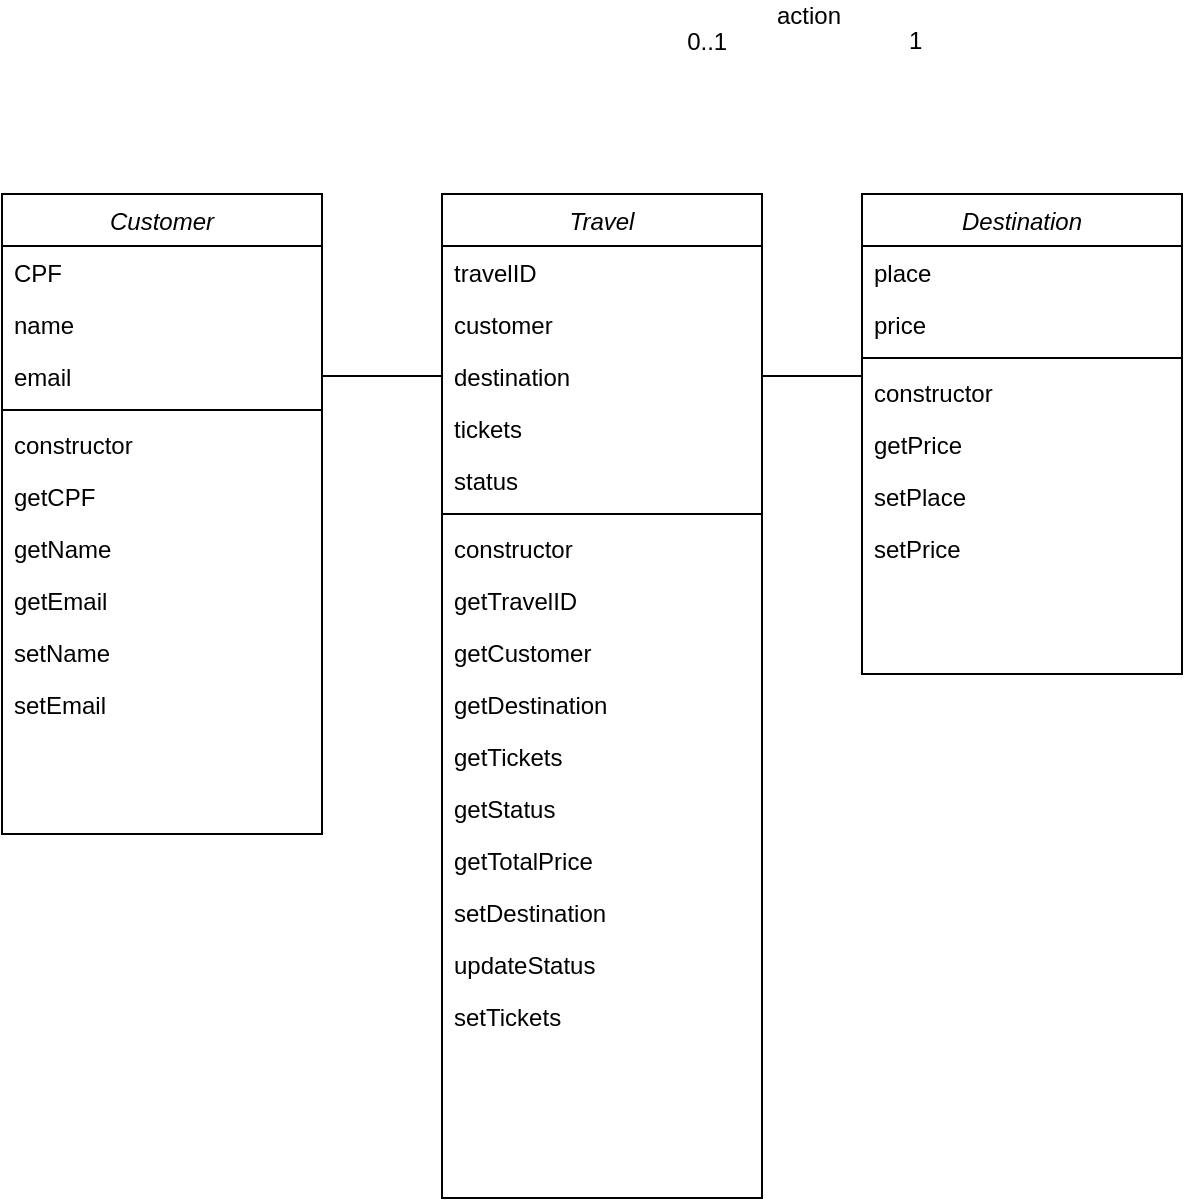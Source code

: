<mxfile version="15.5.9" type="device"><diagram id="C5RBs43oDa-KdzZeNtuy" name="Page-1"><mxGraphModel dx="793" dy="1544" grid="1" gridSize="10" guides="1" tooltips="1" connect="1" arrows="1" fold="1" page="1" pageScale="1" pageWidth="827" pageHeight="1169" math="0" shadow="0"><root><mxCell id="WIyWlLk6GJQsqaUBKTNV-0"/><mxCell id="WIyWlLk6GJQsqaUBKTNV-1" parent="WIyWlLk6GJQsqaUBKTNV-0"/><mxCell id="fQev1PLd3uSLh4j0kG_d-0" value="Customer" style="swimlane;fontStyle=2;align=center;verticalAlign=top;childLayout=stackLayout;horizontal=1;startSize=26;horizontalStack=0;resizeParent=1;resizeLast=0;collapsible=1;marginBottom=0;rounded=0;shadow=0;strokeWidth=1;" vertex="1" parent="WIyWlLk6GJQsqaUBKTNV-1"><mxGeometry y="-150" width="160" height="320" as="geometry"><mxRectangle x="230" y="140" width="160" height="26" as="alternateBounds"/></mxGeometry></mxCell><mxCell id="fQev1PLd3uSLh4j0kG_d-2" value="CPF" style="text;align=left;verticalAlign=top;spacingLeft=4;spacingRight=4;overflow=hidden;rotatable=0;points=[[0,0.5],[1,0.5]];portConstraint=eastwest;rounded=0;shadow=0;html=0;" vertex="1" parent="fQev1PLd3uSLh4j0kG_d-0"><mxGeometry y="26" width="160" height="26" as="geometry"/></mxCell><mxCell id="fQev1PLd3uSLh4j0kG_d-1" value="name" style="text;align=left;verticalAlign=top;spacingLeft=4;spacingRight=4;overflow=hidden;rotatable=0;points=[[0,0.5],[1,0.5]];portConstraint=eastwest;" vertex="1" parent="fQev1PLd3uSLh4j0kG_d-0"><mxGeometry y="52" width="160" height="26" as="geometry"/></mxCell><mxCell id="fQev1PLd3uSLh4j0kG_d-6" value="email" style="text;align=left;verticalAlign=top;spacingLeft=4;spacingRight=4;overflow=hidden;rotatable=0;points=[[0,0.5],[1,0.5]];portConstraint=eastwest;rounded=0;shadow=0;html=0;" vertex="1" parent="fQev1PLd3uSLh4j0kG_d-0"><mxGeometry y="78" width="160" height="26" as="geometry"/></mxCell><mxCell id="fQev1PLd3uSLh4j0kG_d-4" value="" style="line;html=1;strokeWidth=1;align=left;verticalAlign=middle;spacingTop=-1;spacingLeft=3;spacingRight=3;rotatable=0;labelPosition=right;points=[];portConstraint=eastwest;" vertex="1" parent="fQev1PLd3uSLh4j0kG_d-0"><mxGeometry y="104" width="160" height="8" as="geometry"/></mxCell><mxCell id="fQev1PLd3uSLh4j0kG_d-7" value="constructor" style="text;align=left;verticalAlign=top;spacingLeft=4;spacingRight=4;overflow=hidden;rotatable=0;points=[[0,0.5],[1,0.5]];portConstraint=eastwest;" vertex="1" parent="fQev1PLd3uSLh4j0kG_d-0"><mxGeometry y="112" width="160" height="26" as="geometry"/></mxCell><mxCell id="fQev1PLd3uSLh4j0kG_d-5" value="getCPF" style="text;align=left;verticalAlign=top;spacingLeft=4;spacingRight=4;overflow=hidden;rotatable=0;points=[[0,0.5],[1,0.5]];portConstraint=eastwest;" vertex="1" parent="fQev1PLd3uSLh4j0kG_d-0"><mxGeometry y="138" width="160" height="26" as="geometry"/></mxCell><mxCell id="fQev1PLd3uSLh4j0kG_d-46" value="getName" style="text;align=left;verticalAlign=top;spacingLeft=4;spacingRight=4;overflow=hidden;rotatable=0;points=[[0,0.5],[1,0.5]];portConstraint=eastwest;" vertex="1" parent="fQev1PLd3uSLh4j0kG_d-0"><mxGeometry y="164" width="160" height="26" as="geometry"/></mxCell><mxCell id="fQev1PLd3uSLh4j0kG_d-47" value="getEmail" style="text;align=left;verticalAlign=top;spacingLeft=4;spacingRight=4;overflow=hidden;rotatable=0;points=[[0,0.5],[1,0.5]];portConstraint=eastwest;" vertex="1" parent="fQev1PLd3uSLh4j0kG_d-0"><mxGeometry y="190" width="160" height="26" as="geometry"/></mxCell><mxCell id="fQev1PLd3uSLh4j0kG_d-48" value="setName" style="text;align=left;verticalAlign=top;spacingLeft=4;spacingRight=4;overflow=hidden;rotatable=0;points=[[0,0.5],[1,0.5]];portConstraint=eastwest;" vertex="1" parent="fQev1PLd3uSLh4j0kG_d-0"><mxGeometry y="216" width="160" height="26" as="geometry"/></mxCell><mxCell id="fQev1PLd3uSLh4j0kG_d-49" value="setEmail" style="text;align=left;verticalAlign=top;spacingLeft=4;spacingRight=4;overflow=hidden;rotatable=0;points=[[0,0.5],[1,0.5]];portConstraint=eastwest;" vertex="1" parent="fQev1PLd3uSLh4j0kG_d-0"><mxGeometry y="242" width="160" height="26" as="geometry"/></mxCell><mxCell id="fQev1PLd3uSLh4j0kG_d-8" value="Destination" style="swimlane;fontStyle=2;align=center;verticalAlign=top;childLayout=stackLayout;horizontal=1;startSize=26;horizontalStack=0;resizeParent=1;resizeLast=0;collapsible=1;marginBottom=0;rounded=0;shadow=0;strokeWidth=1;" vertex="1" parent="WIyWlLk6GJQsqaUBKTNV-1"><mxGeometry x="430" y="-150" width="160" height="240" as="geometry"><mxRectangle x="430" y="-150" width="160" height="26" as="alternateBounds"/></mxGeometry></mxCell><mxCell id="fQev1PLd3uSLh4j0kG_d-9" value="place" style="text;align=left;verticalAlign=top;spacingLeft=4;spacingRight=4;overflow=hidden;rotatable=0;points=[[0,0.5],[1,0.5]];portConstraint=eastwest;" vertex="1" parent="fQev1PLd3uSLh4j0kG_d-8"><mxGeometry y="26" width="160" height="26" as="geometry"/></mxCell><mxCell id="fQev1PLd3uSLh4j0kG_d-10" value="price" style="text;align=left;verticalAlign=top;spacingLeft=4;spacingRight=4;overflow=hidden;rotatable=0;points=[[0,0.5],[1,0.5]];portConstraint=eastwest;rounded=0;shadow=0;html=0;" vertex="1" parent="fQev1PLd3uSLh4j0kG_d-8"><mxGeometry y="52" width="160" height="26" as="geometry"/></mxCell><mxCell id="fQev1PLd3uSLh4j0kG_d-13" value="" style="line;html=1;strokeWidth=1;align=left;verticalAlign=middle;spacingTop=-1;spacingLeft=3;spacingRight=3;rotatable=0;labelPosition=right;points=[];portConstraint=eastwest;" vertex="1" parent="fQev1PLd3uSLh4j0kG_d-8"><mxGeometry y="78" width="160" height="8" as="geometry"/></mxCell><mxCell id="fQev1PLd3uSLh4j0kG_d-14" value="constructor" style="text;align=left;verticalAlign=top;spacingLeft=4;spacingRight=4;overflow=hidden;rotatable=0;points=[[0,0.5],[1,0.5]];portConstraint=eastwest;" vertex="1" parent="fQev1PLd3uSLh4j0kG_d-8"><mxGeometry y="86" width="160" height="26" as="geometry"/></mxCell><mxCell id="fQev1PLd3uSLh4j0kG_d-15" value="getPrice" style="text;align=left;verticalAlign=top;spacingLeft=4;spacingRight=4;overflow=hidden;rotatable=0;points=[[0,0.5],[1,0.5]];portConstraint=eastwest;" vertex="1" parent="fQev1PLd3uSLh4j0kG_d-8"><mxGeometry y="112" width="160" height="26" as="geometry"/></mxCell><mxCell id="fQev1PLd3uSLh4j0kG_d-77" value="setPlace" style="text;align=left;verticalAlign=top;spacingLeft=4;spacingRight=4;overflow=hidden;rotatable=0;points=[[0,0.5],[1,0.5]];portConstraint=eastwest;" vertex="1" parent="fQev1PLd3uSLh4j0kG_d-8"><mxGeometry y="138" width="160" height="26" as="geometry"/></mxCell><mxCell id="fQev1PLd3uSLh4j0kG_d-59" value="setPrice" style="text;align=left;verticalAlign=top;spacingLeft=4;spacingRight=4;overflow=hidden;rotatable=0;points=[[0,0.5],[1,0.5]];portConstraint=eastwest;" vertex="1" parent="fQev1PLd3uSLh4j0kG_d-8"><mxGeometry y="164" width="160" height="26" as="geometry"/></mxCell><mxCell id="fQev1PLd3uSLh4j0kG_d-16" value="Travel" style="swimlane;fontStyle=2;align=center;verticalAlign=top;childLayout=stackLayout;horizontal=1;startSize=26;horizontalStack=0;resizeParent=1;resizeLast=0;collapsible=1;marginBottom=0;rounded=0;shadow=0;strokeWidth=1;" vertex="1" parent="WIyWlLk6GJQsqaUBKTNV-1"><mxGeometry x="220" y="-150" width="160" height="502" as="geometry"><mxRectangle x="230" y="140" width="160" height="26" as="alternateBounds"/></mxGeometry></mxCell><mxCell id="fQev1PLd3uSLh4j0kG_d-55" value="travelID" style="text;align=left;verticalAlign=top;spacingLeft=4;spacingRight=4;overflow=hidden;rotatable=0;points=[[0,0.5],[1,0.5]];portConstraint=eastwest;rounded=0;shadow=0;html=0;" vertex="1" parent="fQev1PLd3uSLh4j0kG_d-16"><mxGeometry y="26" width="160" height="26" as="geometry"/></mxCell><mxCell id="fQev1PLd3uSLh4j0kG_d-19" value="customer" style="text;align=left;verticalAlign=top;spacingLeft=4;spacingRight=4;overflow=hidden;rotatable=0;points=[[0,0.5],[1,0.5]];portConstraint=eastwest;rounded=0;shadow=0;html=0;" vertex="1" parent="fQev1PLd3uSLh4j0kG_d-16"><mxGeometry y="52" width="160" height="26" as="geometry"/></mxCell><mxCell id="fQev1PLd3uSLh4j0kG_d-40" value="destination" style="text;align=left;verticalAlign=top;spacingLeft=4;spacingRight=4;overflow=hidden;rotatable=0;points=[[0,0.5],[1,0.5]];portConstraint=eastwest;rounded=0;shadow=0;html=0;" vertex="1" parent="fQev1PLd3uSLh4j0kG_d-16"><mxGeometry y="78" width="160" height="26" as="geometry"/></mxCell><mxCell id="fQev1PLd3uSLh4j0kG_d-41" value="tickets" style="text;align=left;verticalAlign=top;spacingLeft=4;spacingRight=4;overflow=hidden;rotatable=0;points=[[0,0.5],[1,0.5]];portConstraint=eastwest;rounded=0;shadow=0;html=0;" vertex="1" parent="fQev1PLd3uSLh4j0kG_d-16"><mxGeometry y="104" width="160" height="26" as="geometry"/></mxCell><mxCell id="fQev1PLd3uSLh4j0kG_d-54" value="status" style="text;align=left;verticalAlign=top;spacingLeft=4;spacingRight=4;overflow=hidden;rotatable=0;points=[[0,0.5],[1,0.5]];portConstraint=eastwest;rounded=0;shadow=0;html=0;" vertex="1" parent="fQev1PLd3uSLh4j0kG_d-16"><mxGeometry y="130" width="160" height="26" as="geometry"/></mxCell><mxCell id="fQev1PLd3uSLh4j0kG_d-20" value="" style="line;html=1;strokeWidth=1;align=left;verticalAlign=middle;spacingTop=-1;spacingLeft=3;spacingRight=3;rotatable=0;labelPosition=right;points=[];portConstraint=eastwest;" vertex="1" parent="fQev1PLd3uSLh4j0kG_d-16"><mxGeometry y="156" width="160" height="8" as="geometry"/></mxCell><mxCell id="fQev1PLd3uSLh4j0kG_d-21" value="constructor" style="text;align=left;verticalAlign=top;spacingLeft=4;spacingRight=4;overflow=hidden;rotatable=0;points=[[0,0.5],[1,0.5]];portConstraint=eastwest;" vertex="1" parent="fQev1PLd3uSLh4j0kG_d-16"><mxGeometry y="164" width="160" height="26" as="geometry"/></mxCell><mxCell id="fQev1PLd3uSLh4j0kG_d-71" value="getTravelID" style="text;align=left;verticalAlign=top;spacingLeft=4;spacingRight=4;overflow=hidden;rotatable=0;points=[[0,0.5],[1,0.5]];portConstraint=eastwest;" vertex="1" parent="fQev1PLd3uSLh4j0kG_d-16"><mxGeometry y="190" width="160" height="26" as="geometry"/></mxCell><mxCell id="fQev1PLd3uSLh4j0kG_d-50" value="getCustomer" style="text;align=left;verticalAlign=top;spacingLeft=4;spacingRight=4;overflow=hidden;rotatable=0;points=[[0,0.5],[1,0.5]];portConstraint=eastwest;" vertex="1" parent="fQev1PLd3uSLh4j0kG_d-16"><mxGeometry y="216" width="160" height="26" as="geometry"/></mxCell><mxCell id="fQev1PLd3uSLh4j0kG_d-51" value="getDestination" style="text;align=left;verticalAlign=top;spacingLeft=4;spacingRight=4;overflow=hidden;rotatable=0;points=[[0,0.5],[1,0.5]];portConstraint=eastwest;" vertex="1" parent="fQev1PLd3uSLh4j0kG_d-16"><mxGeometry y="242" width="160" height="26" as="geometry"/></mxCell><mxCell id="fQev1PLd3uSLh4j0kG_d-72" value="getTickets" style="text;align=left;verticalAlign=top;spacingLeft=4;spacingRight=4;overflow=hidden;rotatable=0;points=[[0,0.5],[1,0.5]];portConstraint=eastwest;" vertex="1" parent="fQev1PLd3uSLh4j0kG_d-16"><mxGeometry y="268" width="160" height="26" as="geometry"/></mxCell><mxCell id="fQev1PLd3uSLh4j0kG_d-63" value="getStatus" style="text;align=left;verticalAlign=top;spacingLeft=4;spacingRight=4;overflow=hidden;rotatable=0;points=[[0,0.5],[1,0.5]];portConstraint=eastwest;" vertex="1" parent="fQev1PLd3uSLh4j0kG_d-16"><mxGeometry y="294" width="160" height="26" as="geometry"/></mxCell><mxCell id="fQev1PLd3uSLh4j0kG_d-61" value="getTotalPrice" style="text;align=left;verticalAlign=top;spacingLeft=4;spacingRight=4;overflow=hidden;rotatable=0;points=[[0,0.5],[1,0.5]];portConstraint=eastwest;" vertex="1" parent="fQev1PLd3uSLh4j0kG_d-16"><mxGeometry y="320" width="160" height="26" as="geometry"/></mxCell><mxCell id="fQev1PLd3uSLh4j0kG_d-76" value="setDestination" style="text;align=left;verticalAlign=top;spacingLeft=4;spacingRight=4;overflow=hidden;rotatable=0;points=[[0,0.5],[1,0.5]];portConstraint=eastwest;" vertex="1" parent="fQev1PLd3uSLh4j0kG_d-16"><mxGeometry y="346" width="160" height="26" as="geometry"/></mxCell><mxCell id="fQev1PLd3uSLh4j0kG_d-62" value="updateStatus" style="text;align=left;verticalAlign=top;spacingLeft=4;spacingRight=4;overflow=hidden;rotatable=0;points=[[0,0.5],[1,0.5]];portConstraint=eastwest;" vertex="1" parent="fQev1PLd3uSLh4j0kG_d-16"><mxGeometry y="372" width="160" height="26" as="geometry"/></mxCell><mxCell id="fQev1PLd3uSLh4j0kG_d-70" value="setTickets" style="text;align=left;verticalAlign=top;spacingLeft=4;spacingRight=4;overflow=hidden;rotatable=0;points=[[0,0.5],[1,0.5]];portConstraint=eastwest;" vertex="1" parent="fQev1PLd3uSLh4j0kG_d-16"><mxGeometry y="398" width="160" height="26" as="geometry"/></mxCell><mxCell id="fQev1PLd3uSLh4j0kG_d-42" value="" style="endArrow=none;html=1;rounded=0;entryX=1;entryY=0.5;entryDx=0;entryDy=0;exitX=0;exitY=0.5;exitDx=0;exitDy=0;" edge="1" parent="WIyWlLk6GJQsqaUBKTNV-1" source="fQev1PLd3uSLh4j0kG_d-40"><mxGeometry width="50" height="50" relative="1" as="geometry"><mxPoint x="310" y="200" as="sourcePoint"/><mxPoint x="160" y="-59" as="targetPoint"/></mxGeometry></mxCell><mxCell id="fQev1PLd3uSLh4j0kG_d-43" value="" style="endArrow=none;html=1;rounded=0;entryX=0;entryY=0.5;entryDx=0;entryDy=0;exitX=1;exitY=0.5;exitDx=0;exitDy=0;" edge="1" parent="WIyWlLk6GJQsqaUBKTNV-1" source="fQev1PLd3uSLh4j0kG_d-40"><mxGeometry width="50" height="50" relative="1" as="geometry"><mxPoint x="230.0" y="-49" as="sourcePoint"/><mxPoint x="430" y="-59" as="targetPoint"/></mxGeometry></mxCell><mxCell id="fQev1PLd3uSLh4j0kG_d-67" value="0..1" style="resizable=0;align=left;verticalAlign=bottom;labelBackgroundColor=none;fontSize=12;" connectable="0" vertex="1" parent="WIyWlLk6GJQsqaUBKTNV-1"><mxGeometry x="340.583" y="-217.586" as="geometry"/></mxCell><mxCell id="fQev1PLd3uSLh4j0kG_d-68" value="1" style="resizable=0;align=right;verticalAlign=bottom;labelBackgroundColor=none;fontSize=12;" connectable="0" vertex="1" parent="WIyWlLk6GJQsqaUBKTNV-1"><mxGeometry x="461.62" y="-217.825" as="geometry"/></mxCell><mxCell id="fQev1PLd3uSLh4j0kG_d-69" value="action" style="text;html=1;resizable=0;points=[];;align=center;verticalAlign=middle;labelBackgroundColor=none;rounded=0;shadow=0;strokeWidth=1;fontSize=12;" vertex="1" connectable="0" parent="WIyWlLk6GJQsqaUBKTNV-1"><mxGeometry x="398.445" y="-230.586" as="geometry"><mxPoint x="4" y="-9" as="offset"/></mxGeometry></mxCell></root></mxGraphModel></diagram></mxfile>
